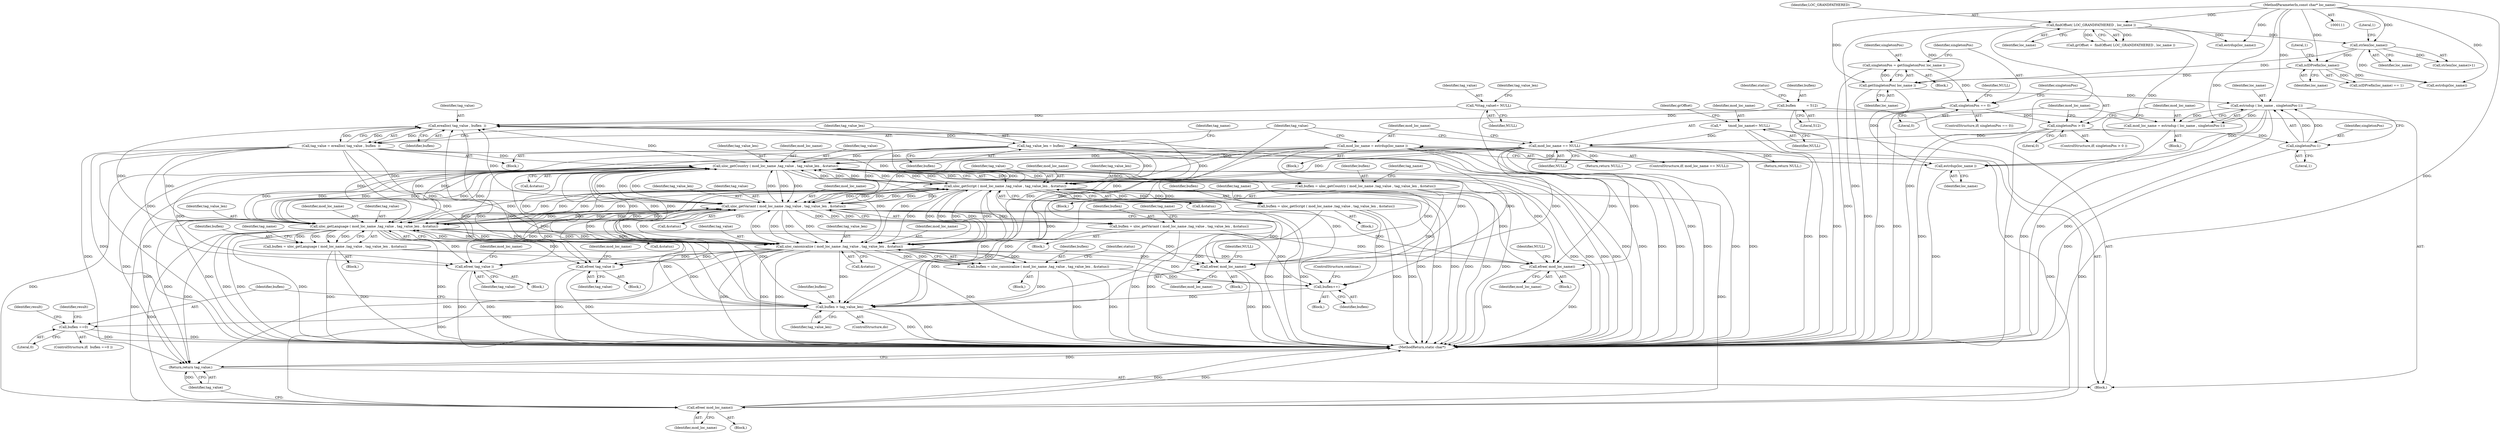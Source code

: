 digraph "0_php-src_97eff7eb57fc2320c267a949cffd622c38712484?w=1_22@API" {
"1000239" [label="(Call,erealloc( tag_value , buflen  ))"];
"1000284" [label="(Call,uloc_getCountry ( mod_loc_name ,tag_value , tag_value_len , &status))"];
"1000254" [label="(Call,uloc_getScript ( mod_loc_name ,tag_value , tag_value_len , &status))"];
"1000227" [label="(Call,mod_loc_name == NULL)"];
"1000219" [label="(Call,mod_loc_name = estrndup ( loc_name , singletonPos-1))"];
"1000221" [label="(Call,estrndup ( loc_name , singletonPos-1))"];
"1000204" [label="(Call,getSingletonPos( loc_name ))"];
"1000154" [label="(Call,findOffset( LOC_GRANDFATHERED , loc_name ))"];
"1000112" [label="(MethodParameterIn,const char* loc_name)"];
"1000195" [label="(Call,isIDPrefix(loc_name))"];
"1000191" [label="(Call,strlen(loc_name))"];
"1000223" [label="(Call,singletonPos-1)"];
"1000215" [label="(Call,singletonPos > 0)"];
"1000207" [label="(Call,singletonPos == 0)"];
"1000202" [label="(Call,singletonPos = getSingletonPos( loc_name ))"];
"1000130" [label="(Call,*       \tmod_loc_name\t= NULL)"];
"1000299" [label="(Call,uloc_getVariant ( mod_loc_name ,tag_value , tag_value_len , &status))"];
"1000231" [label="(Call,mod_loc_name = estrdup(loc_name ))"];
"1000233" [label="(Call,estrdup(loc_name ))"];
"1000269" [label="(Call,uloc_getLanguage ( mod_loc_name ,tag_value , tag_value_len , &status))"];
"1000314" [label="(Call,uloc_canonicalize ( mod_loc_name ,tag_value , tag_value_len , &status))"];
"1000237" [label="(Call,tag_value = erealloc( tag_value , buflen  ))"];
"1000239" [label="(Call,erealloc( tag_value , buflen  ))"];
"1000118" [label="(Call,*\t\ttag_value\t= NULL)"];
"1000138" [label="(Call,buflen          = 512)"];
"1000351" [label="(Call,buflen > tag_value_len)"];
"1000297" [label="(Call,buflen = uloc_getVariant ( mod_loc_name ,tag_value , tag_value_len , &status))"];
"1000332" [label="(Call,buflen++)"];
"1000252" [label="(Call,buflen = uloc_getScript ( mod_loc_name ,tag_value , tag_value_len , &status))"];
"1000312" [label="(Call,buflen = uloc_canonicalize ( mod_loc_name ,tag_value , tag_value_len , &status))"];
"1000267" [label="(Call,buflen = uloc_getLanguage ( mod_loc_name ,tag_value , tag_value_len , &status))"];
"1000282" [label="(Call,buflen = uloc_getCountry ( mod_loc_name ,tag_value , tag_value_len , &status))"];
"1000242" [label="(Call,tag_value_len = buflen)"];
"1000355" [label="(Call,buflen ==0)"];
"1000342" [label="(Call,efree( tag_value ))"];
"1000347" [label="(Call,efree( mod_loc_name))"];
"1000367" [label="(Call,efree( tag_value ))"];
"1000372" [label="(Call,efree( mod_loc_name))"];
"1000385" [label="(Call,efree( mod_loc_name))"];
"1000387" [label="(Return,return tag_value;)"];
"1000251" [label="(Block,)"];
"1000230" [label="(Block,)"];
"1000388" [label="(Identifier,tag_value)"];
"1000374" [label="(Return,return NULL;)"];
"1000354" [label="(ControlStructure,if(  buflen ==0 ))"];
"1000386" [label="(Identifier,mod_loc_name)"];
"1000131" [label="(Identifier,mod_loc_name)"];
"1000371" [label="(Block,)"];
"1000370" [label="(Identifier,mod_loc_name)"];
"1000232" [label="(Identifier,mod_loc_name)"];
"1000222" [label="(Identifier,loc_name)"];
"1000191" [label="(Call,strlen(loc_name))"];
"1000256" [label="(Identifier,tag_value)"];
"1000267" [label="(Call,buflen = uloc_getLanguage ( mod_loc_name ,tag_value , tag_value_len , &status))"];
"1000297" [label="(Call,buflen = uloc_getVariant ( mod_loc_name ,tag_value , tag_value_len , &status))"];
"1000389" [label="(MethodReturn,static char*)"];
"1000206" [label="(ControlStructure,if( singletonPos == 0))"];
"1000303" [label="(Call,&status)"];
"1000373" [label="(Identifier,mod_loc_name)"];
"1000296" [label="(Block,)"];
"1000258" [label="(Call,&status)"];
"1000375" [label="(Identifier,NULL)"];
"1000252" [label="(Call,buflen = uloc_getScript ( mod_loc_name ,tag_value , tag_value_len , &status))"];
"1000315" [label="(Identifier,mod_loc_name)"];
"1000202" [label="(Call,singletonPos = getSingletonPos( loc_name ))"];
"1000214" [label="(ControlStructure,if( singletonPos > 0 ))"];
"1000346" [label="(Block,)"];
"1000130" [label="(Call,*       \tmod_loc_name\t= NULL)"];
"1000348" [label="(Identifier,mod_loc_name)"];
"1000135" [label="(Identifier,grOffset)"];
"1000229" [label="(Identifier,NULL)"];
"1000209" [label="(Literal,0)"];
"1000357" [label="(Literal,0)"];
"1000353" [label="(Identifier,tag_value_len)"];
"1000380" [label="(Identifier,result)"];
"1000384" [label="(Block,)"];
"1000266" [label="(Block,)"];
"1000241" [label="(Identifier,buflen)"];
"1000215" [label="(Call,singletonPos > 0)"];
"1000349" [label="(Return,return NULL;)"];
"1000196" [label="(Identifier,loc_name)"];
"1000192" [label="(Identifier,loc_name)"];
"1000234" [label="(Identifier,loc_name)"];
"1000312" [label="(Call,buflen = uloc_canonicalize ( mod_loc_name ,tag_value , tag_value_len , &status))"];
"1000356" [label="(Identifier,buflen)"];
"1000236" [label="(Block,)"];
"1000316" [label="(Identifier,tag_value)"];
"1000263" [label="(Identifier,tag_name)"];
"1000195" [label="(Call,isIDPrefix(loc_name))"];
"1000194" [label="(Call,isIDPrefix(loc_name) == 1)"];
"1000231" [label="(Call,mod_loc_name = estrdup(loc_name ))"];
"1000239" [label="(Call,erealloc( tag_value , buflen  ))"];
"1000155" [label="(Identifier,LOC_GRANDFATHERED)"];
"1000385" [label="(Call,efree( mod_loc_name))"];
"1000285" [label="(Identifier,mod_loc_name)"];
"1000282" [label="(Call,buflen = uloc_getCountry ( mod_loc_name ,tag_value , tag_value_len , &status))"];
"1000270" [label="(Identifier,mod_loc_name)"];
"1000143" [label="(Identifier,status)"];
"1000197" [label="(Literal,1)"];
"1000311" [label="(Block,)"];
"1000255" [label="(Identifier,mod_loc_name)"];
"1000204" [label="(Call,getSingletonPos( loc_name ))"];
"1000372" [label="(Call,efree( mod_loc_name))"];
"1000119" [label="(Identifier,tag_value)"];
"1000308" [label="(Identifier,tag_name)"];
"1000219" [label="(Call,mod_loc_name = estrndup ( loc_name , singletonPos-1))"];
"1000248" [label="(Identifier,tag_name)"];
"1000226" [label="(ControlStructure,if( mod_loc_name == NULL))"];
"1000154" [label="(Call,findOffset( LOC_GRANDFATHERED , loc_name ))"];
"1000293" [label="(Identifier,tag_name)"];
"1000152" [label="(Call,grOffset =  findOffset( LOC_GRANDFATHERED , loc_name ))"];
"1000278" [label="(Identifier,tag_name)"];
"1000269" [label="(Call,uloc_getLanguage ( mod_loc_name ,tag_value , tag_value_len , &status))"];
"1000367" [label="(Call,efree( tag_value ))"];
"1000300" [label="(Identifier,mod_loc_name)"];
"1000240" [label="(Identifier,tag_value)"];
"1000212" [label="(Identifier,NULL)"];
"1000302" [label="(Identifier,tag_value_len)"];
"1000352" [label="(Identifier,buflen)"];
"1000350" [label="(Identifier,NULL)"];
"1000368" [label="(Identifier,tag_value)"];
"1000332" [label="(Call,buflen++)"];
"1000333" [label="(Identifier,buflen)"];
"1000120" [label="(Identifier,NULL)"];
"1000208" [label="(Identifier,singletonPos)"];
"1000116" [label="(Block,)"];
"1000224" [label="(Identifier,singletonPos)"];
"1000112" [label="(MethodParameterIn,const char* loc_name)"];
"1000347" [label="(Call,efree( mod_loc_name))"];
"1000345" [label="(Identifier,mod_loc_name)"];
"1000361" [label="(Identifier,result)"];
"1000228" [label="(Identifier,mod_loc_name)"];
"1000218" [label="(Block,)"];
"1000225" [label="(Literal,1)"];
"1000244" [label="(Identifier,buflen)"];
"1000298" [label="(Identifier,buflen)"];
"1000351" [label="(Call,buflen > tag_value_len)"];
"1000233" [label="(Call,estrdup(loc_name ))"];
"1000207" [label="(Call,singletonPos == 0)"];
"1000288" [label="(Call,&status)"];
"1000190" [label="(Call,strlen(loc_name)>1)"];
"1000283" [label="(Identifier,buflen)"];
"1000271" [label="(Identifier,tag_value)"];
"1000235" [label="(ControlStructure,do)"];
"1000221" [label="(Call,estrndup ( loc_name , singletonPos-1))"];
"1000123" [label="(Identifier,tag_value_len)"];
"1000193" [label="(Literal,1)"];
"1000272" [label="(Identifier,tag_value_len)"];
"1000268" [label="(Identifier,buflen)"];
"1000238" [label="(Identifier,tag_value)"];
"1000220" [label="(Identifier,mod_loc_name)"];
"1000341" [label="(Block,)"];
"1000387" [label="(Return,return tag_value;)"];
"1000299" [label="(Call,uloc_getVariant ( mod_loc_name ,tag_value , tag_value_len , &status))"];
"1000139" [label="(Identifier,buflen)"];
"1000132" [label="(Identifier,NULL)"];
"1000257" [label="(Identifier,tag_value_len)"];
"1000328" [label="(Block,)"];
"1000242" [label="(Call,tag_value_len = buflen)"];
"1000284" [label="(Call,uloc_getCountry ( mod_loc_name ,tag_value , tag_value_len , &status))"];
"1000200" [label="(Call,estrdup(loc_name))"];
"1000273" [label="(Call,&status)"];
"1000301" [label="(Identifier,tag_value)"];
"1000237" [label="(Call,tag_value = erealloc( tag_value , buflen  ))"];
"1000343" [label="(Identifier,tag_value)"];
"1000118" [label="(Call,*\t\ttag_value\t= NULL)"];
"1000281" [label="(Block,)"];
"1000342" [label="(Call,efree( tag_value ))"];
"1000223" [label="(Call,singletonPos-1)"];
"1000138" [label="(Call,buflen          = 512)"];
"1000227" [label="(Call,mod_loc_name == NULL)"];
"1000318" [label="(Call,&status)"];
"1000180" [label="(Block,)"];
"1000317" [label="(Identifier,tag_value_len)"];
"1000286" [label="(Identifier,tag_value)"];
"1000216" [label="(Identifier,singletonPos)"];
"1000140" [label="(Literal,512)"];
"1000205" [label="(Identifier,loc_name)"];
"1000287" [label="(Identifier,tag_value_len)"];
"1000156" [label="(Identifier,loc_name)"];
"1000253" [label="(Identifier,buflen)"];
"1000203" [label="(Identifier,singletonPos)"];
"1000243" [label="(Identifier,tag_value_len)"];
"1000366" [label="(Block,)"];
"1000170" [label="(Call,estrdup(loc_name))"];
"1000254" [label="(Call,uloc_getScript ( mod_loc_name ,tag_value , tag_value_len , &status))"];
"1000334" [label="(ControlStructure,continue;)"];
"1000314" [label="(Call,uloc_canonicalize ( mod_loc_name ,tag_value , tag_value_len , &status))"];
"1000355" [label="(Call,buflen ==0)"];
"1000313" [label="(Identifier,buflen)"];
"1000322" [label="(Identifier,status)"];
"1000217" [label="(Literal,0)"];
"1000239" -> "1000237"  [label="AST: "];
"1000239" -> "1000241"  [label="CFG: "];
"1000240" -> "1000239"  [label="AST: "];
"1000241" -> "1000239"  [label="AST: "];
"1000237" -> "1000239"  [label="CFG: "];
"1000239" -> "1000237"  [label="DDG: "];
"1000239" -> "1000237"  [label="DDG: "];
"1000284" -> "1000239"  [label="DDG: "];
"1000314" -> "1000239"  [label="DDG: "];
"1000237" -> "1000239"  [label="DDG: "];
"1000299" -> "1000239"  [label="DDG: "];
"1000269" -> "1000239"  [label="DDG: "];
"1000254" -> "1000239"  [label="DDG: "];
"1000118" -> "1000239"  [label="DDG: "];
"1000138" -> "1000239"  [label="DDG: "];
"1000351" -> "1000239"  [label="DDG: "];
"1000239" -> "1000242"  [label="DDG: "];
"1000239" -> "1000332"  [label="DDG: "];
"1000239" -> "1000351"  [label="DDG: "];
"1000284" -> "1000282"  [label="AST: "];
"1000284" -> "1000288"  [label="CFG: "];
"1000285" -> "1000284"  [label="AST: "];
"1000286" -> "1000284"  [label="AST: "];
"1000287" -> "1000284"  [label="AST: "];
"1000288" -> "1000284"  [label="AST: "];
"1000282" -> "1000284"  [label="CFG: "];
"1000284" -> "1000389"  [label="DDG: "];
"1000284" -> "1000389"  [label="DDG: "];
"1000284" -> "1000389"  [label="DDG: "];
"1000284" -> "1000389"  [label="DDG: "];
"1000284" -> "1000254"  [label="DDG: "];
"1000284" -> "1000254"  [label="DDG: "];
"1000284" -> "1000269"  [label="DDG: "];
"1000284" -> "1000269"  [label="DDG: "];
"1000284" -> "1000282"  [label="DDG: "];
"1000284" -> "1000282"  [label="DDG: "];
"1000284" -> "1000282"  [label="DDG: "];
"1000284" -> "1000282"  [label="DDG: "];
"1000254" -> "1000284"  [label="DDG: "];
"1000254" -> "1000284"  [label="DDG: "];
"1000254" -> "1000284"  [label="DDG: "];
"1000254" -> "1000284"  [label="DDG: "];
"1000227" -> "1000284"  [label="DDG: "];
"1000299" -> "1000284"  [label="DDG: "];
"1000299" -> "1000284"  [label="DDG: "];
"1000231" -> "1000284"  [label="DDG: "];
"1000269" -> "1000284"  [label="DDG: "];
"1000269" -> "1000284"  [label="DDG: "];
"1000269" -> "1000284"  [label="DDG: "];
"1000269" -> "1000284"  [label="DDG: "];
"1000314" -> "1000284"  [label="DDG: "];
"1000314" -> "1000284"  [label="DDG: "];
"1000237" -> "1000284"  [label="DDG: "];
"1000242" -> "1000284"  [label="DDG: "];
"1000284" -> "1000299"  [label="DDG: "];
"1000284" -> "1000299"  [label="DDG: "];
"1000284" -> "1000299"  [label="DDG: "];
"1000284" -> "1000299"  [label="DDG: "];
"1000284" -> "1000314"  [label="DDG: "];
"1000284" -> "1000314"  [label="DDG: "];
"1000284" -> "1000314"  [label="DDG: "];
"1000284" -> "1000314"  [label="DDG: "];
"1000284" -> "1000342"  [label="DDG: "];
"1000284" -> "1000347"  [label="DDG: "];
"1000284" -> "1000351"  [label="DDG: "];
"1000284" -> "1000367"  [label="DDG: "];
"1000284" -> "1000372"  [label="DDG: "];
"1000284" -> "1000385"  [label="DDG: "];
"1000284" -> "1000387"  [label="DDG: "];
"1000254" -> "1000252"  [label="AST: "];
"1000254" -> "1000258"  [label="CFG: "];
"1000255" -> "1000254"  [label="AST: "];
"1000256" -> "1000254"  [label="AST: "];
"1000257" -> "1000254"  [label="AST: "];
"1000258" -> "1000254"  [label="AST: "];
"1000252" -> "1000254"  [label="CFG: "];
"1000254" -> "1000389"  [label="DDG: "];
"1000254" -> "1000389"  [label="DDG: "];
"1000254" -> "1000389"  [label="DDG: "];
"1000254" -> "1000389"  [label="DDG: "];
"1000254" -> "1000252"  [label="DDG: "];
"1000254" -> "1000252"  [label="DDG: "];
"1000254" -> "1000252"  [label="DDG: "];
"1000254" -> "1000252"  [label="DDG: "];
"1000227" -> "1000254"  [label="DDG: "];
"1000299" -> "1000254"  [label="DDG: "];
"1000299" -> "1000254"  [label="DDG: "];
"1000231" -> "1000254"  [label="DDG: "];
"1000269" -> "1000254"  [label="DDG: "];
"1000269" -> "1000254"  [label="DDG: "];
"1000314" -> "1000254"  [label="DDG: "];
"1000314" -> "1000254"  [label="DDG: "];
"1000237" -> "1000254"  [label="DDG: "];
"1000242" -> "1000254"  [label="DDG: "];
"1000254" -> "1000269"  [label="DDG: "];
"1000254" -> "1000269"  [label="DDG: "];
"1000254" -> "1000269"  [label="DDG: "];
"1000254" -> "1000269"  [label="DDG: "];
"1000254" -> "1000299"  [label="DDG: "];
"1000254" -> "1000299"  [label="DDG: "];
"1000254" -> "1000299"  [label="DDG: "];
"1000254" -> "1000299"  [label="DDG: "];
"1000254" -> "1000314"  [label="DDG: "];
"1000254" -> "1000314"  [label="DDG: "];
"1000254" -> "1000314"  [label="DDG: "];
"1000254" -> "1000314"  [label="DDG: "];
"1000254" -> "1000342"  [label="DDG: "];
"1000254" -> "1000347"  [label="DDG: "];
"1000254" -> "1000351"  [label="DDG: "];
"1000254" -> "1000367"  [label="DDG: "];
"1000254" -> "1000372"  [label="DDG: "];
"1000254" -> "1000385"  [label="DDG: "];
"1000254" -> "1000387"  [label="DDG: "];
"1000227" -> "1000226"  [label="AST: "];
"1000227" -> "1000229"  [label="CFG: "];
"1000228" -> "1000227"  [label="AST: "];
"1000229" -> "1000227"  [label="AST: "];
"1000232" -> "1000227"  [label="CFG: "];
"1000238" -> "1000227"  [label="CFG: "];
"1000227" -> "1000389"  [label="DDG: "];
"1000227" -> "1000389"  [label="DDG: "];
"1000227" -> "1000389"  [label="DDG: "];
"1000219" -> "1000227"  [label="DDG: "];
"1000130" -> "1000227"  [label="DDG: "];
"1000227" -> "1000269"  [label="DDG: "];
"1000227" -> "1000299"  [label="DDG: "];
"1000227" -> "1000314"  [label="DDG: "];
"1000227" -> "1000347"  [label="DDG: "];
"1000227" -> "1000349"  [label="DDG: "];
"1000227" -> "1000372"  [label="DDG: "];
"1000227" -> "1000374"  [label="DDG: "];
"1000227" -> "1000385"  [label="DDG: "];
"1000219" -> "1000218"  [label="AST: "];
"1000219" -> "1000221"  [label="CFG: "];
"1000220" -> "1000219"  [label="AST: "];
"1000221" -> "1000219"  [label="AST: "];
"1000228" -> "1000219"  [label="CFG: "];
"1000219" -> "1000389"  [label="DDG: "];
"1000221" -> "1000219"  [label="DDG: "];
"1000221" -> "1000219"  [label="DDG: "];
"1000221" -> "1000223"  [label="CFG: "];
"1000222" -> "1000221"  [label="AST: "];
"1000223" -> "1000221"  [label="AST: "];
"1000221" -> "1000389"  [label="DDG: "];
"1000221" -> "1000389"  [label="DDG: "];
"1000204" -> "1000221"  [label="DDG: "];
"1000112" -> "1000221"  [label="DDG: "];
"1000223" -> "1000221"  [label="DDG: "];
"1000223" -> "1000221"  [label="DDG: "];
"1000221" -> "1000233"  [label="DDG: "];
"1000204" -> "1000202"  [label="AST: "];
"1000204" -> "1000205"  [label="CFG: "];
"1000205" -> "1000204"  [label="AST: "];
"1000202" -> "1000204"  [label="CFG: "];
"1000204" -> "1000389"  [label="DDG: "];
"1000204" -> "1000202"  [label="DDG: "];
"1000154" -> "1000204"  [label="DDG: "];
"1000195" -> "1000204"  [label="DDG: "];
"1000191" -> "1000204"  [label="DDG: "];
"1000112" -> "1000204"  [label="DDG: "];
"1000204" -> "1000233"  [label="DDG: "];
"1000154" -> "1000152"  [label="AST: "];
"1000154" -> "1000156"  [label="CFG: "];
"1000155" -> "1000154"  [label="AST: "];
"1000156" -> "1000154"  [label="AST: "];
"1000152" -> "1000154"  [label="CFG: "];
"1000154" -> "1000389"  [label="DDG: "];
"1000154" -> "1000389"  [label="DDG: "];
"1000154" -> "1000152"  [label="DDG: "];
"1000154" -> "1000152"  [label="DDG: "];
"1000112" -> "1000154"  [label="DDG: "];
"1000154" -> "1000170"  [label="DDG: "];
"1000154" -> "1000191"  [label="DDG: "];
"1000154" -> "1000233"  [label="DDG: "];
"1000112" -> "1000111"  [label="AST: "];
"1000112" -> "1000389"  [label="DDG: "];
"1000112" -> "1000170"  [label="DDG: "];
"1000112" -> "1000191"  [label="DDG: "];
"1000112" -> "1000195"  [label="DDG: "];
"1000112" -> "1000200"  [label="DDG: "];
"1000112" -> "1000233"  [label="DDG: "];
"1000195" -> "1000194"  [label="AST: "];
"1000195" -> "1000196"  [label="CFG: "];
"1000196" -> "1000195"  [label="AST: "];
"1000197" -> "1000195"  [label="CFG: "];
"1000195" -> "1000194"  [label="DDG: "];
"1000191" -> "1000195"  [label="DDG: "];
"1000195" -> "1000200"  [label="DDG: "];
"1000191" -> "1000190"  [label="AST: "];
"1000191" -> "1000192"  [label="CFG: "];
"1000192" -> "1000191"  [label="AST: "];
"1000193" -> "1000191"  [label="CFG: "];
"1000191" -> "1000190"  [label="DDG: "];
"1000191" -> "1000200"  [label="DDG: "];
"1000223" -> "1000225"  [label="CFG: "];
"1000224" -> "1000223"  [label="AST: "];
"1000225" -> "1000223"  [label="AST: "];
"1000223" -> "1000389"  [label="DDG: "];
"1000215" -> "1000223"  [label="DDG: "];
"1000215" -> "1000214"  [label="AST: "];
"1000215" -> "1000217"  [label="CFG: "];
"1000216" -> "1000215"  [label="AST: "];
"1000217" -> "1000215"  [label="AST: "];
"1000220" -> "1000215"  [label="CFG: "];
"1000228" -> "1000215"  [label="CFG: "];
"1000215" -> "1000389"  [label="DDG: "];
"1000215" -> "1000389"  [label="DDG: "];
"1000207" -> "1000215"  [label="DDG: "];
"1000207" -> "1000206"  [label="AST: "];
"1000207" -> "1000209"  [label="CFG: "];
"1000208" -> "1000207"  [label="AST: "];
"1000209" -> "1000207"  [label="AST: "];
"1000212" -> "1000207"  [label="CFG: "];
"1000216" -> "1000207"  [label="CFG: "];
"1000207" -> "1000389"  [label="DDG: "];
"1000207" -> "1000389"  [label="DDG: "];
"1000202" -> "1000207"  [label="DDG: "];
"1000202" -> "1000180"  [label="AST: "];
"1000203" -> "1000202"  [label="AST: "];
"1000208" -> "1000202"  [label="CFG: "];
"1000202" -> "1000389"  [label="DDG: "];
"1000130" -> "1000116"  [label="AST: "];
"1000130" -> "1000132"  [label="CFG: "];
"1000131" -> "1000130"  [label="AST: "];
"1000132" -> "1000130"  [label="AST: "];
"1000135" -> "1000130"  [label="CFG: "];
"1000130" -> "1000389"  [label="DDG: "];
"1000130" -> "1000389"  [label="DDG: "];
"1000299" -> "1000297"  [label="AST: "];
"1000299" -> "1000303"  [label="CFG: "];
"1000300" -> "1000299"  [label="AST: "];
"1000301" -> "1000299"  [label="AST: "];
"1000302" -> "1000299"  [label="AST: "];
"1000303" -> "1000299"  [label="AST: "];
"1000297" -> "1000299"  [label="CFG: "];
"1000299" -> "1000389"  [label="DDG: "];
"1000299" -> "1000389"  [label="DDG: "];
"1000299" -> "1000389"  [label="DDG: "];
"1000299" -> "1000389"  [label="DDG: "];
"1000299" -> "1000269"  [label="DDG: "];
"1000299" -> "1000269"  [label="DDG: "];
"1000299" -> "1000297"  [label="DDG: "];
"1000299" -> "1000297"  [label="DDG: "];
"1000299" -> "1000297"  [label="DDG: "];
"1000299" -> "1000297"  [label="DDG: "];
"1000231" -> "1000299"  [label="DDG: "];
"1000269" -> "1000299"  [label="DDG: "];
"1000269" -> "1000299"  [label="DDG: "];
"1000269" -> "1000299"  [label="DDG: "];
"1000269" -> "1000299"  [label="DDG: "];
"1000314" -> "1000299"  [label="DDG: "];
"1000314" -> "1000299"  [label="DDG: "];
"1000237" -> "1000299"  [label="DDG: "];
"1000242" -> "1000299"  [label="DDG: "];
"1000299" -> "1000314"  [label="DDG: "];
"1000299" -> "1000314"  [label="DDG: "];
"1000299" -> "1000314"  [label="DDG: "];
"1000299" -> "1000314"  [label="DDG: "];
"1000299" -> "1000342"  [label="DDG: "];
"1000299" -> "1000347"  [label="DDG: "];
"1000299" -> "1000351"  [label="DDG: "];
"1000299" -> "1000367"  [label="DDG: "];
"1000299" -> "1000372"  [label="DDG: "];
"1000299" -> "1000385"  [label="DDG: "];
"1000299" -> "1000387"  [label="DDG: "];
"1000231" -> "1000230"  [label="AST: "];
"1000231" -> "1000233"  [label="CFG: "];
"1000232" -> "1000231"  [label="AST: "];
"1000233" -> "1000231"  [label="AST: "];
"1000238" -> "1000231"  [label="CFG: "];
"1000231" -> "1000389"  [label="DDG: "];
"1000231" -> "1000389"  [label="DDG: "];
"1000233" -> "1000231"  [label="DDG: "];
"1000231" -> "1000269"  [label="DDG: "];
"1000231" -> "1000314"  [label="DDG: "];
"1000231" -> "1000347"  [label="DDG: "];
"1000231" -> "1000372"  [label="DDG: "];
"1000231" -> "1000385"  [label="DDG: "];
"1000233" -> "1000234"  [label="CFG: "];
"1000234" -> "1000233"  [label="AST: "];
"1000233" -> "1000389"  [label="DDG: "];
"1000269" -> "1000267"  [label="AST: "];
"1000269" -> "1000273"  [label="CFG: "];
"1000270" -> "1000269"  [label="AST: "];
"1000271" -> "1000269"  [label="AST: "];
"1000272" -> "1000269"  [label="AST: "];
"1000273" -> "1000269"  [label="AST: "];
"1000267" -> "1000269"  [label="CFG: "];
"1000269" -> "1000389"  [label="DDG: "];
"1000269" -> "1000389"  [label="DDG: "];
"1000269" -> "1000389"  [label="DDG: "];
"1000269" -> "1000389"  [label="DDG: "];
"1000269" -> "1000267"  [label="DDG: "];
"1000269" -> "1000267"  [label="DDG: "];
"1000269" -> "1000267"  [label="DDG: "];
"1000269" -> "1000267"  [label="DDG: "];
"1000314" -> "1000269"  [label="DDG: "];
"1000314" -> "1000269"  [label="DDG: "];
"1000237" -> "1000269"  [label="DDG: "];
"1000242" -> "1000269"  [label="DDG: "];
"1000269" -> "1000314"  [label="DDG: "];
"1000269" -> "1000314"  [label="DDG: "];
"1000269" -> "1000314"  [label="DDG: "];
"1000269" -> "1000314"  [label="DDG: "];
"1000269" -> "1000342"  [label="DDG: "];
"1000269" -> "1000347"  [label="DDG: "];
"1000269" -> "1000351"  [label="DDG: "];
"1000269" -> "1000367"  [label="DDG: "];
"1000269" -> "1000372"  [label="DDG: "];
"1000269" -> "1000385"  [label="DDG: "];
"1000269" -> "1000387"  [label="DDG: "];
"1000314" -> "1000312"  [label="AST: "];
"1000314" -> "1000318"  [label="CFG: "];
"1000315" -> "1000314"  [label="AST: "];
"1000316" -> "1000314"  [label="AST: "];
"1000317" -> "1000314"  [label="AST: "];
"1000318" -> "1000314"  [label="AST: "];
"1000312" -> "1000314"  [label="CFG: "];
"1000314" -> "1000389"  [label="DDG: "];
"1000314" -> "1000389"  [label="DDG: "];
"1000314" -> "1000389"  [label="DDG: "];
"1000314" -> "1000389"  [label="DDG: "];
"1000314" -> "1000312"  [label="DDG: "];
"1000314" -> "1000312"  [label="DDG: "];
"1000314" -> "1000312"  [label="DDG: "];
"1000314" -> "1000312"  [label="DDG: "];
"1000237" -> "1000314"  [label="DDG: "];
"1000242" -> "1000314"  [label="DDG: "];
"1000314" -> "1000342"  [label="DDG: "];
"1000314" -> "1000347"  [label="DDG: "];
"1000314" -> "1000351"  [label="DDG: "];
"1000314" -> "1000367"  [label="DDG: "];
"1000314" -> "1000372"  [label="DDG: "];
"1000314" -> "1000385"  [label="DDG: "];
"1000314" -> "1000387"  [label="DDG: "];
"1000237" -> "1000236"  [label="AST: "];
"1000238" -> "1000237"  [label="AST: "];
"1000243" -> "1000237"  [label="CFG: "];
"1000237" -> "1000389"  [label="DDG: "];
"1000237" -> "1000389"  [label="DDG: "];
"1000237" -> "1000342"  [label="DDG: "];
"1000237" -> "1000367"  [label="DDG: "];
"1000237" -> "1000387"  [label="DDG: "];
"1000118" -> "1000116"  [label="AST: "];
"1000118" -> "1000120"  [label="CFG: "];
"1000119" -> "1000118"  [label="AST: "];
"1000120" -> "1000118"  [label="AST: "];
"1000123" -> "1000118"  [label="CFG: "];
"1000118" -> "1000389"  [label="DDG: "];
"1000138" -> "1000116"  [label="AST: "];
"1000138" -> "1000140"  [label="CFG: "];
"1000139" -> "1000138"  [label="AST: "];
"1000140" -> "1000138"  [label="AST: "];
"1000143" -> "1000138"  [label="CFG: "];
"1000138" -> "1000389"  [label="DDG: "];
"1000351" -> "1000235"  [label="AST: "];
"1000351" -> "1000353"  [label="CFG: "];
"1000352" -> "1000351"  [label="AST: "];
"1000353" -> "1000351"  [label="AST: "];
"1000238" -> "1000351"  [label="CFG: "];
"1000356" -> "1000351"  [label="CFG: "];
"1000351" -> "1000389"  [label="DDG: "];
"1000351" -> "1000389"  [label="DDG: "];
"1000297" -> "1000351"  [label="DDG: "];
"1000332" -> "1000351"  [label="DDG: "];
"1000252" -> "1000351"  [label="DDG: "];
"1000312" -> "1000351"  [label="DDG: "];
"1000267" -> "1000351"  [label="DDG: "];
"1000282" -> "1000351"  [label="DDG: "];
"1000242" -> "1000351"  [label="DDG: "];
"1000351" -> "1000355"  [label="DDG: "];
"1000297" -> "1000296"  [label="AST: "];
"1000298" -> "1000297"  [label="AST: "];
"1000308" -> "1000297"  [label="CFG: "];
"1000297" -> "1000389"  [label="DDG: "];
"1000297" -> "1000389"  [label="DDG: "];
"1000297" -> "1000332"  [label="DDG: "];
"1000332" -> "1000328"  [label="AST: "];
"1000332" -> "1000333"  [label="CFG: "];
"1000333" -> "1000332"  [label="AST: "];
"1000334" -> "1000332"  [label="CFG: "];
"1000252" -> "1000332"  [label="DDG: "];
"1000312" -> "1000332"  [label="DDG: "];
"1000267" -> "1000332"  [label="DDG: "];
"1000282" -> "1000332"  [label="DDG: "];
"1000252" -> "1000251"  [label="AST: "];
"1000253" -> "1000252"  [label="AST: "];
"1000263" -> "1000252"  [label="CFG: "];
"1000252" -> "1000389"  [label="DDG: "];
"1000252" -> "1000389"  [label="DDG: "];
"1000312" -> "1000311"  [label="AST: "];
"1000313" -> "1000312"  [label="AST: "];
"1000322" -> "1000312"  [label="CFG: "];
"1000312" -> "1000389"  [label="DDG: "];
"1000312" -> "1000389"  [label="DDG: "];
"1000267" -> "1000266"  [label="AST: "];
"1000268" -> "1000267"  [label="AST: "];
"1000278" -> "1000267"  [label="CFG: "];
"1000267" -> "1000389"  [label="DDG: "];
"1000267" -> "1000389"  [label="DDG: "];
"1000282" -> "1000281"  [label="AST: "];
"1000283" -> "1000282"  [label="AST: "];
"1000293" -> "1000282"  [label="CFG: "];
"1000282" -> "1000389"  [label="DDG: "];
"1000282" -> "1000389"  [label="DDG: "];
"1000242" -> "1000236"  [label="AST: "];
"1000242" -> "1000244"  [label="CFG: "];
"1000243" -> "1000242"  [label="AST: "];
"1000244" -> "1000242"  [label="AST: "];
"1000248" -> "1000242"  [label="CFG: "];
"1000242" -> "1000389"  [label="DDG: "];
"1000242" -> "1000389"  [label="DDG: "];
"1000355" -> "1000354"  [label="AST: "];
"1000355" -> "1000357"  [label="CFG: "];
"1000356" -> "1000355"  [label="AST: "];
"1000357" -> "1000355"  [label="AST: "];
"1000361" -> "1000355"  [label="CFG: "];
"1000380" -> "1000355"  [label="CFG: "];
"1000355" -> "1000389"  [label="DDG: "];
"1000355" -> "1000389"  [label="DDG: "];
"1000342" -> "1000341"  [label="AST: "];
"1000342" -> "1000343"  [label="CFG: "];
"1000343" -> "1000342"  [label="AST: "];
"1000345" -> "1000342"  [label="CFG: "];
"1000342" -> "1000389"  [label="DDG: "];
"1000342" -> "1000389"  [label="DDG: "];
"1000347" -> "1000346"  [label="AST: "];
"1000347" -> "1000348"  [label="CFG: "];
"1000348" -> "1000347"  [label="AST: "];
"1000350" -> "1000347"  [label="CFG: "];
"1000347" -> "1000389"  [label="DDG: "];
"1000347" -> "1000389"  [label="DDG: "];
"1000367" -> "1000366"  [label="AST: "];
"1000367" -> "1000368"  [label="CFG: "];
"1000368" -> "1000367"  [label="AST: "];
"1000370" -> "1000367"  [label="CFG: "];
"1000367" -> "1000389"  [label="DDG: "];
"1000367" -> "1000389"  [label="DDG: "];
"1000372" -> "1000371"  [label="AST: "];
"1000372" -> "1000373"  [label="CFG: "];
"1000373" -> "1000372"  [label="AST: "];
"1000375" -> "1000372"  [label="CFG: "];
"1000372" -> "1000389"  [label="DDG: "];
"1000372" -> "1000389"  [label="DDG: "];
"1000385" -> "1000384"  [label="AST: "];
"1000385" -> "1000386"  [label="CFG: "];
"1000386" -> "1000385"  [label="AST: "];
"1000388" -> "1000385"  [label="CFG: "];
"1000385" -> "1000389"  [label="DDG: "];
"1000385" -> "1000389"  [label="DDG: "];
"1000387" -> "1000116"  [label="AST: "];
"1000387" -> "1000388"  [label="CFG: "];
"1000388" -> "1000387"  [label="AST: "];
"1000389" -> "1000387"  [label="CFG: "];
"1000387" -> "1000389"  [label="DDG: "];
"1000388" -> "1000387"  [label="DDG: "];
}
